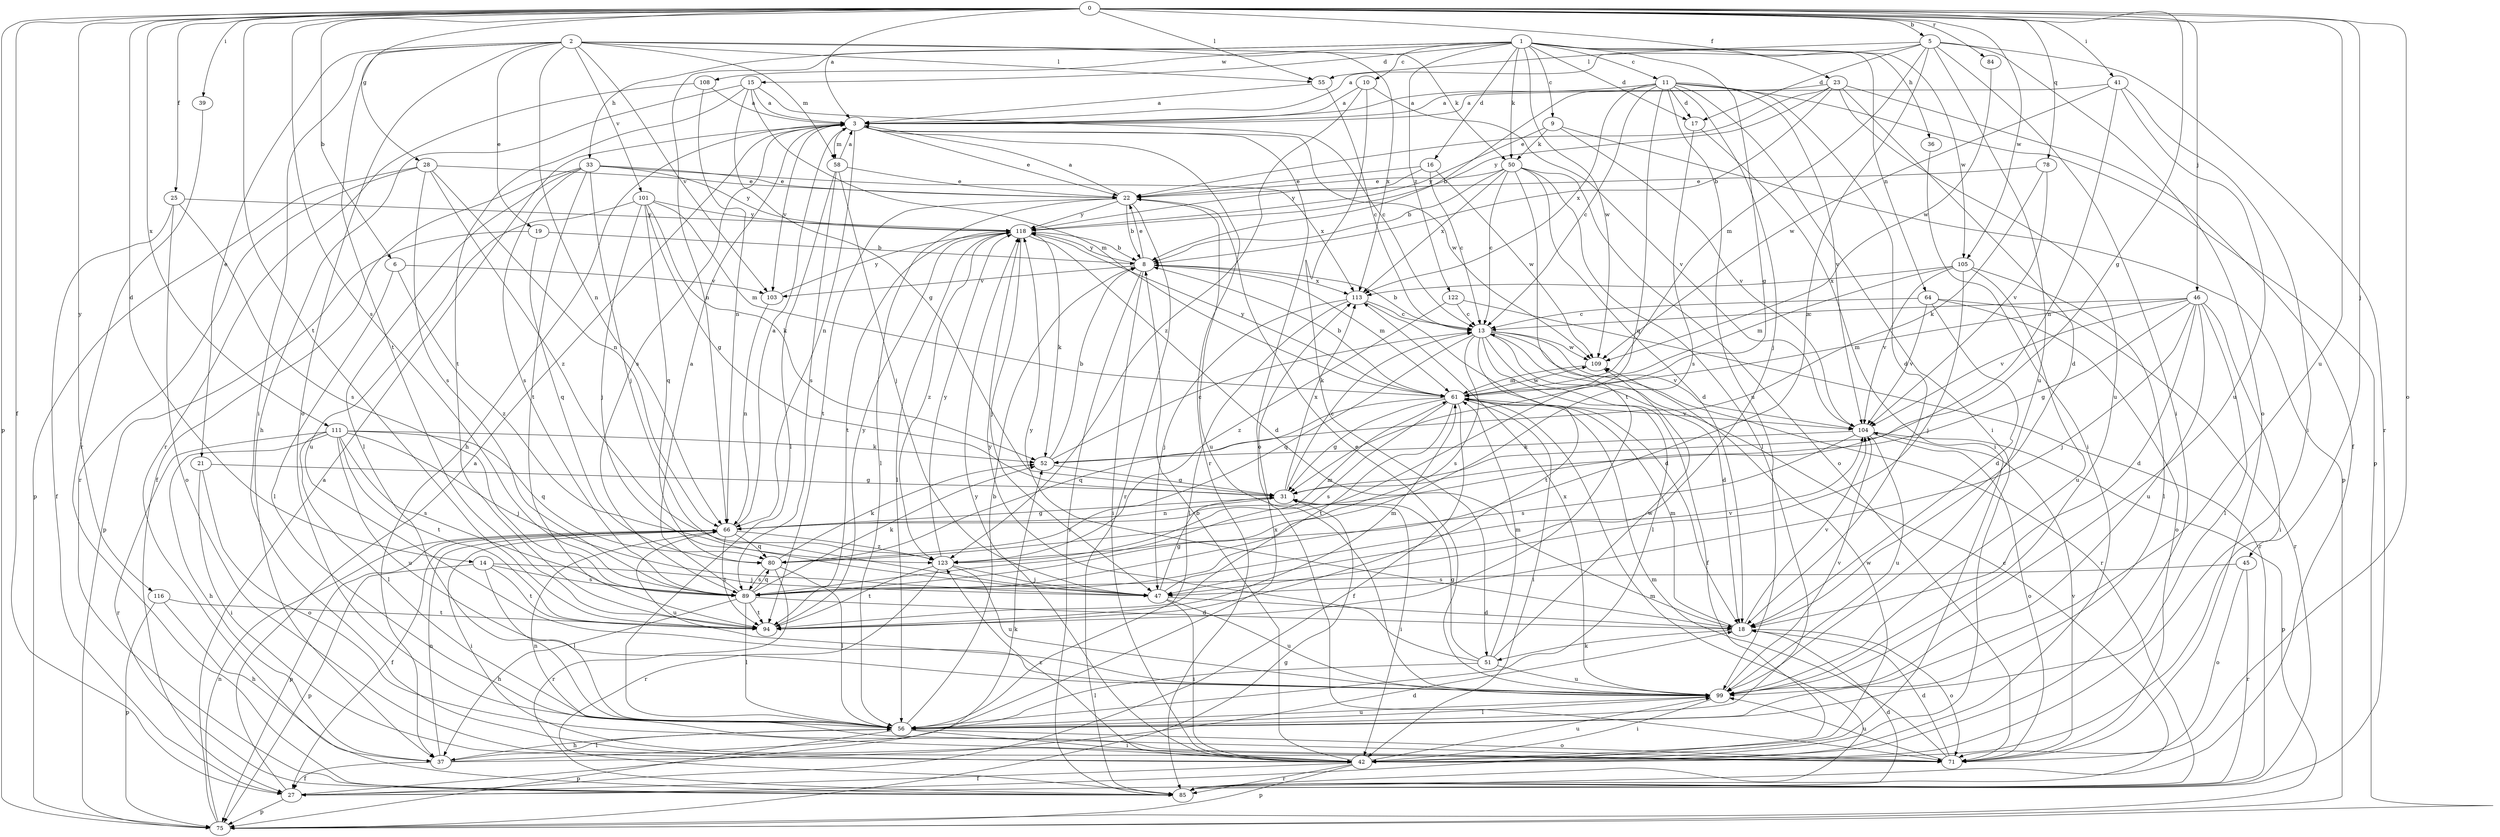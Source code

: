 strict digraph  {
0;
1;
2;
3;
5;
6;
8;
9;
10;
11;
13;
14;
15;
16;
17;
18;
19;
21;
22;
23;
25;
27;
28;
31;
33;
36;
37;
39;
41;
42;
45;
46;
47;
50;
51;
52;
55;
56;
58;
61;
64;
66;
71;
75;
78;
80;
84;
85;
89;
94;
99;
101;
103;
104;
105;
108;
109;
111;
113;
116;
118;
122;
123;
0 -> 3  [label=a];
0 -> 5  [label=b];
0 -> 6  [label=b];
0 -> 14  [label=d];
0 -> 23  [label=f];
0 -> 25  [label=f];
0 -> 27  [label=f];
0 -> 28  [label=g];
0 -> 31  [label=g];
0 -> 39  [label=i];
0 -> 41  [label=i];
0 -> 45  [label=j];
0 -> 46  [label=j];
0 -> 55  [label=l];
0 -> 71  [label=o];
0 -> 75  [label=p];
0 -> 78  [label=q];
0 -> 84  [label=r];
0 -> 89  [label=s];
0 -> 94  [label=t];
0 -> 99  [label=u];
0 -> 105  [label=w];
0 -> 111  [label=x];
0 -> 116  [label=y];
1 -> 9  [label=c];
1 -> 10  [label=c];
1 -> 11  [label=c];
1 -> 15  [label=d];
1 -> 16  [label=d];
1 -> 17  [label=d];
1 -> 31  [label=g];
1 -> 33  [label=h];
1 -> 36  [label=h];
1 -> 50  [label=k];
1 -> 64  [label=n];
1 -> 66  [label=n];
1 -> 105  [label=w];
1 -> 108  [label=w];
1 -> 109  [label=w];
1 -> 122  [label=z];
2 -> 19  [label=e];
2 -> 21  [label=e];
2 -> 42  [label=i];
2 -> 50  [label=k];
2 -> 55  [label=l];
2 -> 58  [label=m];
2 -> 66  [label=n];
2 -> 71  [label=o];
2 -> 94  [label=t];
2 -> 101  [label=v];
2 -> 103  [label=v];
2 -> 113  [label=x];
3 -> 22  [label=e];
3 -> 37  [label=h];
3 -> 58  [label=m];
3 -> 66  [label=n];
3 -> 71  [label=o];
3 -> 85  [label=r];
3 -> 89  [label=s];
3 -> 103  [label=v];
3 -> 109  [label=w];
5 -> 3  [label=a];
5 -> 17  [label=d];
5 -> 42  [label=i];
5 -> 55  [label=l];
5 -> 61  [label=m];
5 -> 71  [label=o];
5 -> 85  [label=r];
5 -> 99  [label=u];
5 -> 123  [label=z];
6 -> 56  [label=l];
6 -> 103  [label=v];
6 -> 123  [label=z];
8 -> 22  [label=e];
8 -> 42  [label=i];
8 -> 61  [label=m];
8 -> 85  [label=r];
8 -> 103  [label=v];
8 -> 113  [label=x];
8 -> 118  [label=y];
9 -> 50  [label=k];
9 -> 75  [label=p];
9 -> 104  [label=v];
9 -> 118  [label=y];
10 -> 3  [label=a];
10 -> 51  [label=k];
10 -> 104  [label=v];
10 -> 123  [label=z];
11 -> 3  [label=a];
11 -> 8  [label=b];
11 -> 13  [label=c];
11 -> 17  [label=d];
11 -> 18  [label=d];
11 -> 42  [label=i];
11 -> 47  [label=j];
11 -> 75  [label=p];
11 -> 80  [label=q];
11 -> 99  [label=u];
11 -> 104  [label=v];
11 -> 113  [label=x];
13 -> 8  [label=b];
13 -> 18  [label=d];
13 -> 27  [label=f];
13 -> 56  [label=l];
13 -> 80  [label=q];
13 -> 85  [label=r];
13 -> 89  [label=s];
13 -> 94  [label=t];
13 -> 104  [label=v];
13 -> 109  [label=w];
14 -> 47  [label=j];
14 -> 56  [label=l];
14 -> 75  [label=p];
14 -> 89  [label=s];
14 -> 94  [label=t];
15 -> 3  [label=a];
15 -> 13  [label=c];
15 -> 31  [label=g];
15 -> 37  [label=h];
15 -> 61  [label=m];
15 -> 94  [label=t];
16 -> 13  [label=c];
16 -> 22  [label=e];
16 -> 109  [label=w];
16 -> 118  [label=y];
17 -> 42  [label=i];
17 -> 89  [label=s];
18 -> 51  [label=k];
18 -> 61  [label=m];
18 -> 71  [label=o];
18 -> 104  [label=v];
18 -> 118  [label=y];
19 -> 8  [label=b];
19 -> 75  [label=p];
19 -> 80  [label=q];
21 -> 31  [label=g];
21 -> 42  [label=i];
21 -> 71  [label=o];
22 -> 3  [label=a];
22 -> 8  [label=b];
22 -> 56  [label=l];
22 -> 85  [label=r];
22 -> 94  [label=t];
22 -> 99  [label=u];
22 -> 118  [label=y];
23 -> 3  [label=a];
23 -> 8  [label=b];
23 -> 18  [label=d];
23 -> 22  [label=e];
23 -> 27  [label=f];
23 -> 99  [label=u];
23 -> 118  [label=y];
25 -> 27  [label=f];
25 -> 71  [label=o];
25 -> 89  [label=s];
25 -> 118  [label=y];
27 -> 3  [label=a];
27 -> 52  [label=k];
27 -> 75  [label=p];
28 -> 22  [label=e];
28 -> 66  [label=n];
28 -> 75  [label=p];
28 -> 85  [label=r];
28 -> 89  [label=s];
28 -> 123  [label=z];
31 -> 13  [label=c];
31 -> 42  [label=i];
31 -> 66  [label=n];
31 -> 113  [label=x];
33 -> 22  [label=e];
33 -> 27  [label=f];
33 -> 47  [label=j];
33 -> 56  [label=l];
33 -> 89  [label=s];
33 -> 94  [label=t];
33 -> 113  [label=x];
33 -> 118  [label=y];
36 -> 42  [label=i];
37 -> 18  [label=d];
37 -> 27  [label=f];
37 -> 56  [label=l];
37 -> 66  [label=n];
37 -> 113  [label=x];
39 -> 85  [label=r];
41 -> 3  [label=a];
41 -> 42  [label=i];
41 -> 66  [label=n];
41 -> 99  [label=u];
41 -> 109  [label=w];
42 -> 8  [label=b];
42 -> 27  [label=f];
42 -> 75  [label=p];
42 -> 85  [label=r];
42 -> 99  [label=u];
42 -> 109  [label=w];
42 -> 118  [label=y];
42 -> 123  [label=z];
45 -> 71  [label=o];
45 -> 85  [label=r];
45 -> 89  [label=s];
46 -> 13  [label=c];
46 -> 18  [label=d];
46 -> 31  [label=g];
46 -> 42  [label=i];
46 -> 47  [label=j];
46 -> 56  [label=l];
46 -> 61  [label=m];
46 -> 99  [label=u];
46 -> 104  [label=v];
47 -> 18  [label=d];
47 -> 31  [label=g];
47 -> 42  [label=i];
47 -> 99  [label=u];
47 -> 104  [label=v];
50 -> 8  [label=b];
50 -> 13  [label=c];
50 -> 18  [label=d];
50 -> 22  [label=e];
50 -> 56  [label=l];
50 -> 71  [label=o];
50 -> 94  [label=t];
50 -> 113  [label=x];
51 -> 31  [label=g];
51 -> 56  [label=l];
51 -> 61  [label=m];
51 -> 99  [label=u];
51 -> 109  [label=w];
51 -> 118  [label=y];
52 -> 8  [label=b];
52 -> 13  [label=c];
52 -> 31  [label=g];
55 -> 3  [label=a];
55 -> 13  [label=c];
56 -> 8  [label=b];
56 -> 37  [label=h];
56 -> 42  [label=i];
56 -> 71  [label=o];
56 -> 75  [label=p];
56 -> 99  [label=u];
58 -> 3  [label=a];
58 -> 22  [label=e];
58 -> 47  [label=j];
58 -> 56  [label=l];
58 -> 89  [label=s];
61 -> 8  [label=b];
61 -> 27  [label=f];
61 -> 31  [label=g];
61 -> 42  [label=i];
61 -> 80  [label=q];
61 -> 89  [label=s];
61 -> 94  [label=t];
61 -> 104  [label=v];
61 -> 109  [label=w];
61 -> 118  [label=y];
64 -> 13  [label=c];
64 -> 18  [label=d];
64 -> 71  [label=o];
64 -> 85  [label=r];
64 -> 104  [label=v];
66 -> 3  [label=a];
66 -> 27  [label=f];
66 -> 31  [label=g];
66 -> 42  [label=i];
66 -> 75  [label=p];
66 -> 80  [label=q];
66 -> 94  [label=t];
66 -> 99  [label=u];
66 -> 123  [label=z];
71 -> 18  [label=d];
71 -> 61  [label=m];
71 -> 66  [label=n];
71 -> 99  [label=u];
71 -> 104  [label=v];
75 -> 3  [label=a];
75 -> 31  [label=g];
75 -> 66  [label=n];
78 -> 22  [label=e];
78 -> 52  [label=k];
78 -> 104  [label=v];
80 -> 52  [label=k];
80 -> 56  [label=l];
80 -> 85  [label=r];
80 -> 89  [label=s];
84 -> 109  [label=w];
85 -> 13  [label=c];
85 -> 18  [label=d];
85 -> 61  [label=m];
89 -> 3  [label=a];
89 -> 18  [label=d];
89 -> 37  [label=h];
89 -> 52  [label=k];
89 -> 56  [label=l];
89 -> 80  [label=q];
89 -> 94  [label=t];
94 -> 61  [label=m];
94 -> 118  [label=y];
99 -> 22  [label=e];
99 -> 42  [label=i];
99 -> 56  [label=l];
99 -> 104  [label=v];
99 -> 113  [label=x];
101 -> 31  [label=g];
101 -> 47  [label=j];
101 -> 52  [label=k];
101 -> 61  [label=m];
101 -> 80  [label=q];
101 -> 99  [label=u];
101 -> 118  [label=y];
103 -> 66  [label=n];
103 -> 118  [label=y];
104 -> 52  [label=k];
104 -> 71  [label=o];
104 -> 75  [label=p];
104 -> 89  [label=s];
104 -> 99  [label=u];
105 -> 47  [label=j];
105 -> 56  [label=l];
105 -> 61  [label=m];
105 -> 99  [label=u];
105 -> 104  [label=v];
105 -> 113  [label=x];
108 -> 3  [label=a];
108 -> 66  [label=n];
108 -> 85  [label=r];
109 -> 61  [label=m];
111 -> 37  [label=h];
111 -> 47  [label=j];
111 -> 52  [label=k];
111 -> 56  [label=l];
111 -> 80  [label=q];
111 -> 85  [label=r];
111 -> 89  [label=s];
111 -> 94  [label=t];
111 -> 99  [label=u];
113 -> 13  [label=c];
113 -> 18  [label=d];
113 -> 47  [label=j];
113 -> 56  [label=l];
116 -> 37  [label=h];
116 -> 75  [label=p];
116 -> 94  [label=t];
118 -> 8  [label=b];
118 -> 18  [label=d];
118 -> 47  [label=j];
118 -> 52  [label=k];
118 -> 56  [label=l];
118 -> 94  [label=t];
118 -> 123  [label=z];
122 -> 13  [label=c];
122 -> 85  [label=r];
122 -> 123  [label=z];
123 -> 47  [label=j];
123 -> 61  [label=m];
123 -> 85  [label=r];
123 -> 94  [label=t];
123 -> 99  [label=u];
123 -> 118  [label=y];
}
